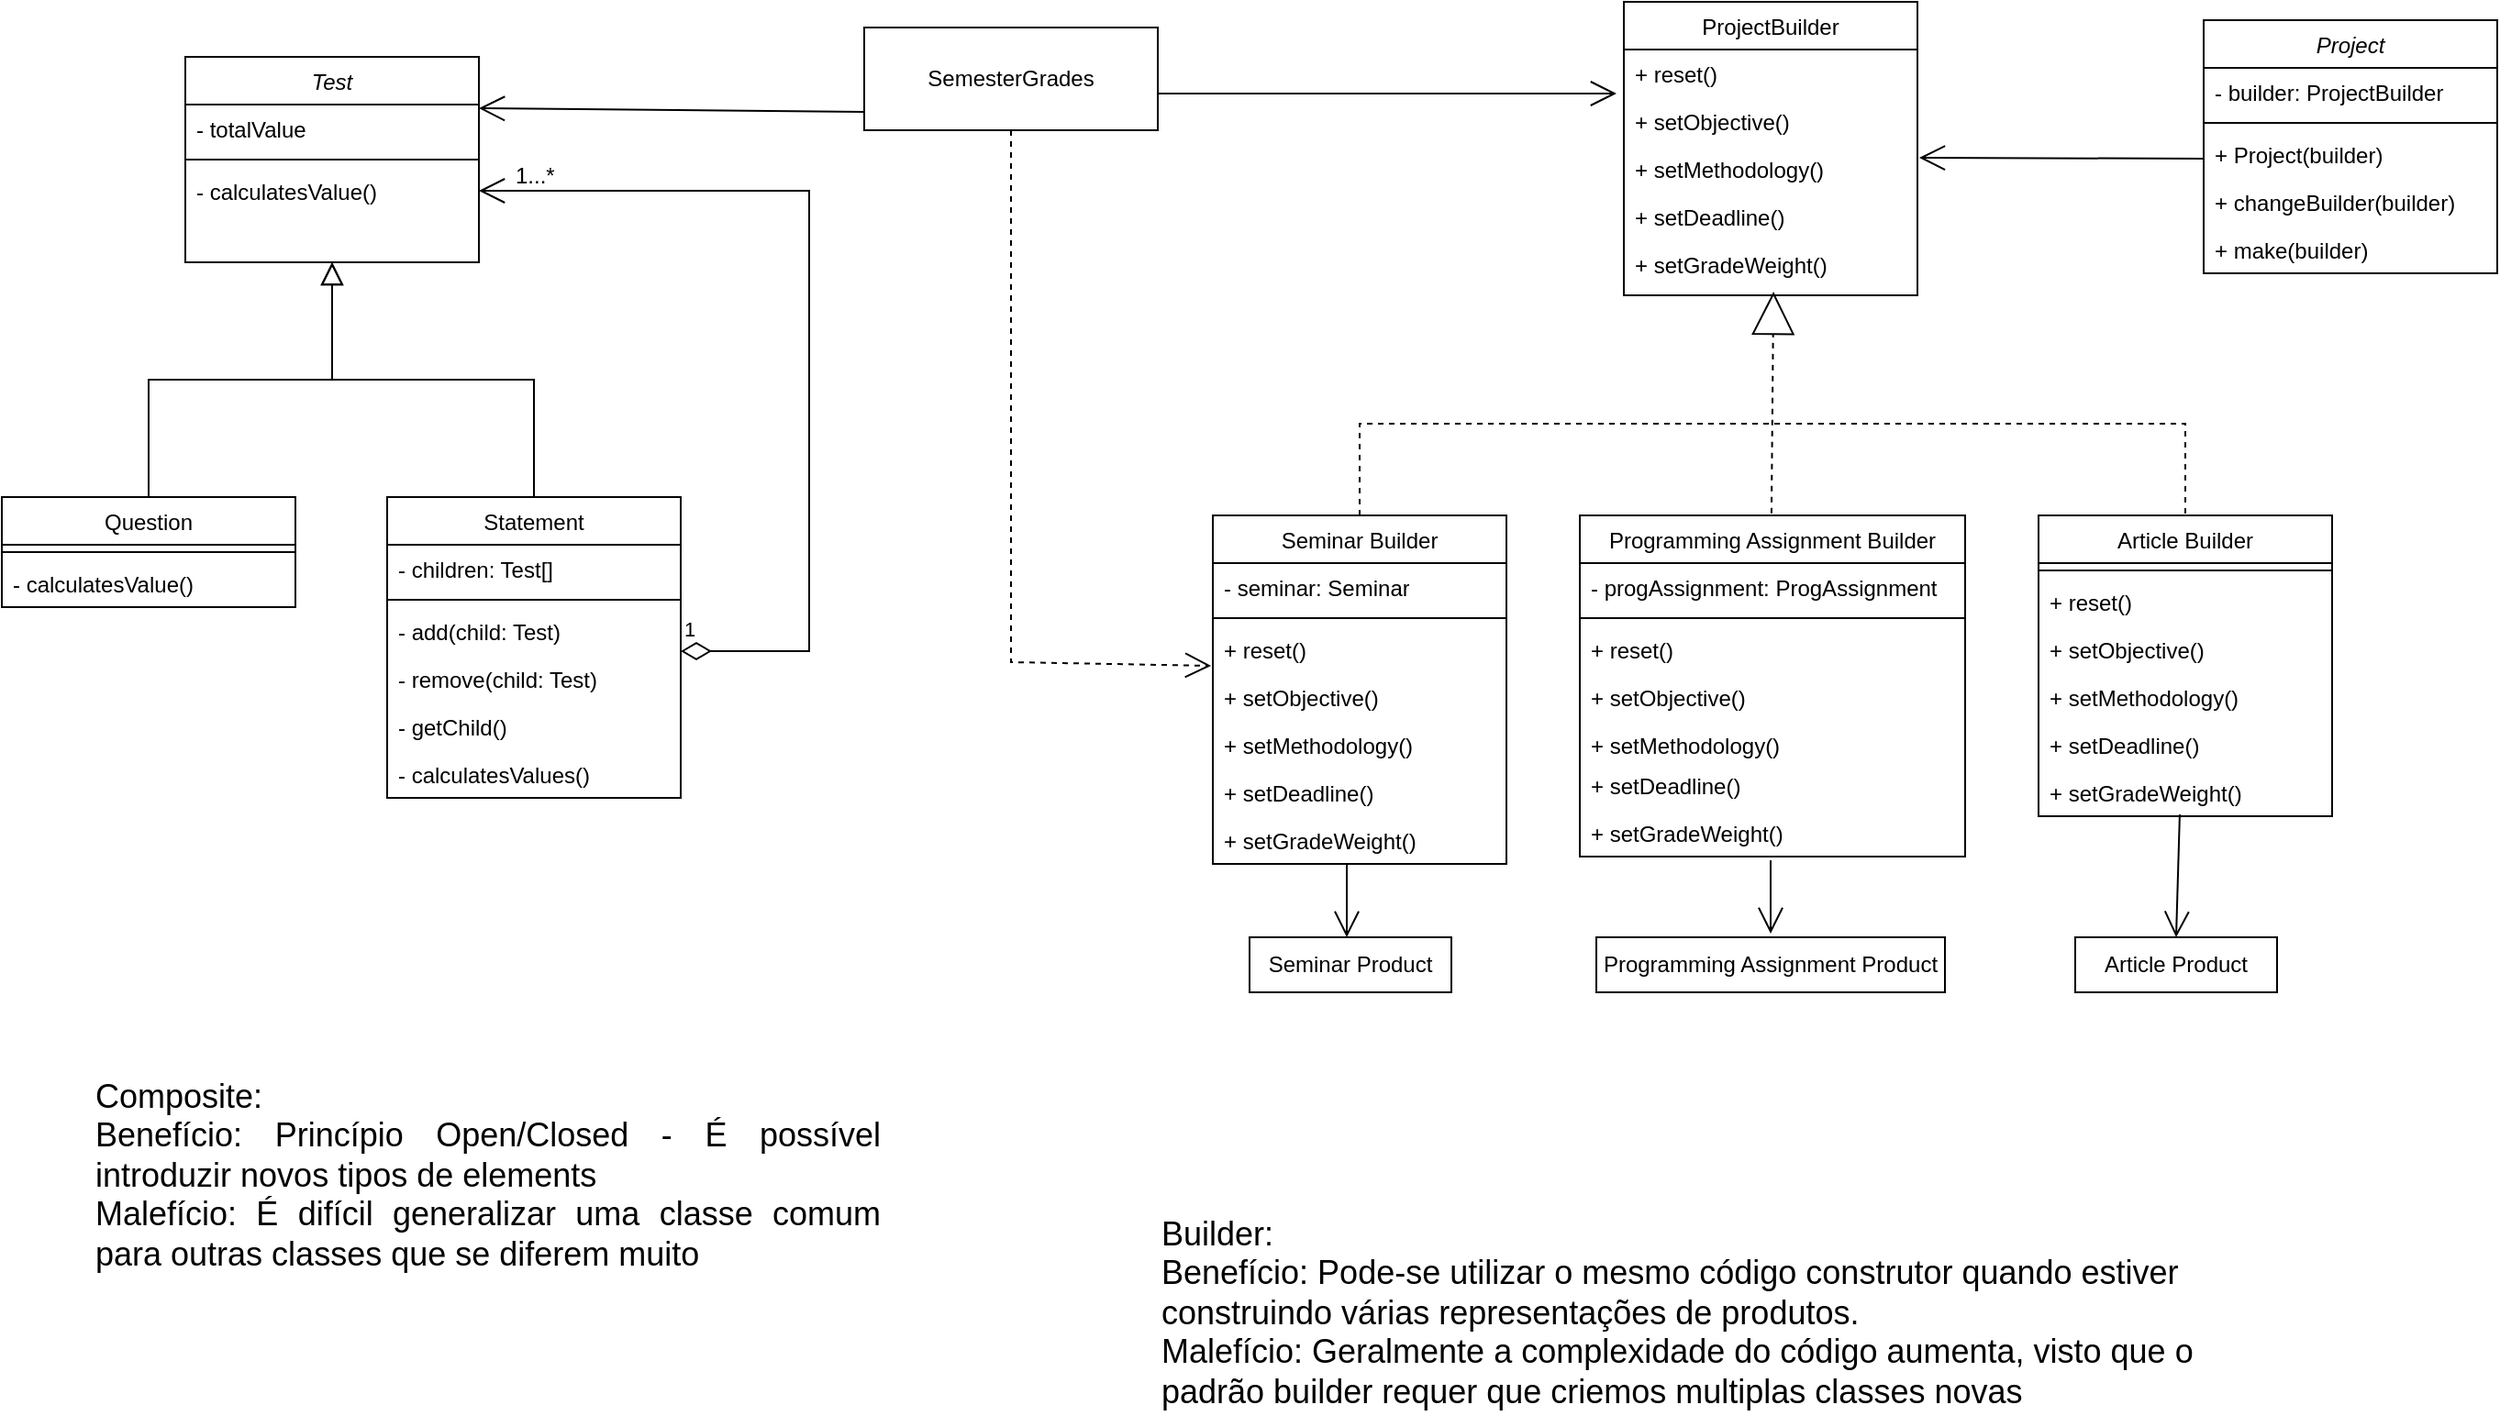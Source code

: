 <mxfile version="21.8.2" type="github">
  <diagram id="C5RBs43oDa-KdzZeNtuy" name="Page-1">
    <mxGraphModel dx="1434" dy="782" grid="1" gridSize="10" guides="1" tooltips="1" connect="1" arrows="1" fold="1" page="1" pageScale="1" pageWidth="827" pageHeight="1169" math="0" shadow="0">
      <root>
        <mxCell id="WIyWlLk6GJQsqaUBKTNV-0" />
        <mxCell id="WIyWlLk6GJQsqaUBKTNV-1" parent="WIyWlLk6GJQsqaUBKTNV-0" />
        <mxCell id="zkfFHV4jXpPFQw0GAbJ--0" value="Test" style="swimlane;fontStyle=2;align=center;verticalAlign=top;childLayout=stackLayout;horizontal=1;startSize=26;horizontalStack=0;resizeParent=1;resizeLast=0;collapsible=1;marginBottom=0;rounded=0;shadow=0;strokeWidth=1;" parent="WIyWlLk6GJQsqaUBKTNV-1" vertex="1">
          <mxGeometry x="220" y="120" width="160" height="112" as="geometry">
            <mxRectangle x="230" y="140" width="160" height="26" as="alternateBounds" />
          </mxGeometry>
        </mxCell>
        <mxCell id="zkfFHV4jXpPFQw0GAbJ--3" value="- totalValue" style="text;align=left;verticalAlign=top;spacingLeft=4;spacingRight=4;overflow=hidden;rotatable=0;points=[[0,0.5],[1,0.5]];portConstraint=eastwest;rounded=0;shadow=0;html=0;" parent="zkfFHV4jXpPFQw0GAbJ--0" vertex="1">
          <mxGeometry y="26" width="160" height="26" as="geometry" />
        </mxCell>
        <mxCell id="zkfFHV4jXpPFQw0GAbJ--4" value="" style="line;html=1;strokeWidth=1;align=left;verticalAlign=middle;spacingTop=-1;spacingLeft=3;spacingRight=3;rotatable=0;labelPosition=right;points=[];portConstraint=eastwest;" parent="zkfFHV4jXpPFQw0GAbJ--0" vertex="1">
          <mxGeometry y="52" width="160" height="8" as="geometry" />
        </mxCell>
        <mxCell id="zkfFHV4jXpPFQw0GAbJ--5" value="- calculatesValue()" style="text;align=left;verticalAlign=top;spacingLeft=4;spacingRight=4;overflow=hidden;rotatable=0;points=[[0,0.5],[1,0.5]];portConstraint=eastwest;" parent="zkfFHV4jXpPFQw0GAbJ--0" vertex="1">
          <mxGeometry y="60" width="160" height="26" as="geometry" />
        </mxCell>
        <mxCell id="zkfFHV4jXpPFQw0GAbJ--6" value="Question" style="swimlane;fontStyle=0;align=center;verticalAlign=top;childLayout=stackLayout;horizontal=1;startSize=26;horizontalStack=0;resizeParent=1;resizeLast=0;collapsible=1;marginBottom=0;rounded=0;shadow=0;strokeWidth=1;" parent="WIyWlLk6GJQsqaUBKTNV-1" vertex="1">
          <mxGeometry x="120" y="360" width="160" height="60" as="geometry">
            <mxRectangle x="130" y="380" width="160" height="26" as="alternateBounds" />
          </mxGeometry>
        </mxCell>
        <mxCell id="zkfFHV4jXpPFQw0GAbJ--9" value="" style="line;html=1;strokeWidth=1;align=left;verticalAlign=middle;spacingTop=-1;spacingLeft=3;spacingRight=3;rotatable=0;labelPosition=right;points=[];portConstraint=eastwest;" parent="zkfFHV4jXpPFQw0GAbJ--6" vertex="1">
          <mxGeometry y="26" width="160" height="8" as="geometry" />
        </mxCell>
        <mxCell id="zkfFHV4jXpPFQw0GAbJ--11" value="- calculatesValue()" style="text;align=left;verticalAlign=top;spacingLeft=4;spacingRight=4;overflow=hidden;rotatable=0;points=[[0,0.5],[1,0.5]];portConstraint=eastwest;" parent="zkfFHV4jXpPFQw0GAbJ--6" vertex="1">
          <mxGeometry y="34" width="160" height="26" as="geometry" />
        </mxCell>
        <mxCell id="zkfFHV4jXpPFQw0GAbJ--12" value="" style="endArrow=block;endSize=10;endFill=0;shadow=0;strokeWidth=1;rounded=0;edgeStyle=elbowEdgeStyle;elbow=vertical;" parent="WIyWlLk6GJQsqaUBKTNV-1" source="zkfFHV4jXpPFQw0GAbJ--6" target="zkfFHV4jXpPFQw0GAbJ--0" edge="1">
          <mxGeometry width="160" relative="1" as="geometry">
            <mxPoint x="200" y="203" as="sourcePoint" />
            <mxPoint x="200" y="203" as="targetPoint" />
          </mxGeometry>
        </mxCell>
        <mxCell id="zkfFHV4jXpPFQw0GAbJ--13" value="Statement" style="swimlane;fontStyle=0;align=center;verticalAlign=top;childLayout=stackLayout;horizontal=1;startSize=26;horizontalStack=0;resizeParent=1;resizeLast=0;collapsible=1;marginBottom=0;rounded=0;shadow=0;strokeWidth=1;" parent="WIyWlLk6GJQsqaUBKTNV-1" vertex="1">
          <mxGeometry x="330" y="360" width="160" height="164" as="geometry">
            <mxRectangle x="340" y="380" width="170" height="26" as="alternateBounds" />
          </mxGeometry>
        </mxCell>
        <mxCell id="zkfFHV4jXpPFQw0GAbJ--14" value="- children: Test[]" style="text;align=left;verticalAlign=top;spacingLeft=4;spacingRight=4;overflow=hidden;rotatable=0;points=[[0,0.5],[1,0.5]];portConstraint=eastwest;" parent="zkfFHV4jXpPFQw0GAbJ--13" vertex="1">
          <mxGeometry y="26" width="160" height="26" as="geometry" />
        </mxCell>
        <mxCell id="zkfFHV4jXpPFQw0GAbJ--15" value="" style="line;html=1;strokeWidth=1;align=left;verticalAlign=middle;spacingTop=-1;spacingLeft=3;spacingRight=3;rotatable=0;labelPosition=right;points=[];portConstraint=eastwest;" parent="zkfFHV4jXpPFQw0GAbJ--13" vertex="1">
          <mxGeometry y="52" width="160" height="8" as="geometry" />
        </mxCell>
        <mxCell id="dpUec-KGL-MPcXg_rtQV-7" value="- add(child: Test)" style="text;align=left;verticalAlign=top;spacingLeft=4;spacingRight=4;overflow=hidden;rotatable=0;points=[[0,0.5],[1,0.5]];portConstraint=eastwest;" parent="zkfFHV4jXpPFQw0GAbJ--13" vertex="1">
          <mxGeometry y="60" width="160" height="26" as="geometry" />
        </mxCell>
        <mxCell id="dpUec-KGL-MPcXg_rtQV-8" value="- remove(child: Test)" style="text;align=left;verticalAlign=top;spacingLeft=4;spacingRight=4;overflow=hidden;rotatable=0;points=[[0,0.5],[1,0.5]];portConstraint=eastwest;" parent="zkfFHV4jXpPFQw0GAbJ--13" vertex="1">
          <mxGeometry y="86" width="160" height="26" as="geometry" />
        </mxCell>
        <mxCell id="dpUec-KGL-MPcXg_rtQV-9" value="- getChild()" style="text;align=left;verticalAlign=top;spacingLeft=4;spacingRight=4;overflow=hidden;rotatable=0;points=[[0,0.5],[1,0.5]];portConstraint=eastwest;" parent="zkfFHV4jXpPFQw0GAbJ--13" vertex="1">
          <mxGeometry y="112" width="160" height="26" as="geometry" />
        </mxCell>
        <mxCell id="dpUec-KGL-MPcXg_rtQV-11" value="- calculatesValues()" style="text;align=left;verticalAlign=top;spacingLeft=4;spacingRight=4;overflow=hidden;rotatable=0;points=[[0,0.5],[1,0.5]];portConstraint=eastwest;" parent="zkfFHV4jXpPFQw0GAbJ--13" vertex="1">
          <mxGeometry y="138" width="160" height="26" as="geometry" />
        </mxCell>
        <mxCell id="zkfFHV4jXpPFQw0GAbJ--16" value="" style="endArrow=block;endSize=10;endFill=0;shadow=0;strokeWidth=1;rounded=0;edgeStyle=elbowEdgeStyle;elbow=vertical;" parent="WIyWlLk6GJQsqaUBKTNV-1" source="zkfFHV4jXpPFQw0GAbJ--13" target="zkfFHV4jXpPFQw0GAbJ--0" edge="1">
          <mxGeometry width="160" relative="1" as="geometry">
            <mxPoint x="210" y="373" as="sourcePoint" />
            <mxPoint x="310" y="271" as="targetPoint" />
          </mxGeometry>
        </mxCell>
        <mxCell id="dpUec-KGL-MPcXg_rtQV-13" value="1...*" style="text;strokeColor=none;fillColor=none;align=left;verticalAlign=middle;spacingLeft=4;spacingRight=4;overflow=hidden;points=[[0,0.5],[1,0.5]];portConstraint=eastwest;rotatable=0;whiteSpace=wrap;html=1;" parent="WIyWlLk6GJQsqaUBKTNV-1" vertex="1">
          <mxGeometry x="394" y="170" width="40" height="30" as="geometry" />
        </mxCell>
        <mxCell id="dpUec-KGL-MPcXg_rtQV-16" value="" style="endArrow=open;endFill=1;endSize=12;html=1;rounded=0;entryX=1;entryY=0.25;entryDx=0;entryDy=0;exitX=0;exitY=0.75;exitDx=0;exitDy=0;" parent="WIyWlLk6GJQsqaUBKTNV-1" target="zkfFHV4jXpPFQw0GAbJ--0" edge="1">
          <mxGeometry width="160" relative="1" as="geometry">
            <mxPoint x="590" y="150" as="sourcePoint" />
            <mxPoint x="770" y="380" as="targetPoint" />
          </mxGeometry>
        </mxCell>
        <mxCell id="dpUec-KGL-MPcXg_rtQV-17" value="1" style="endArrow=open;html=1;endSize=12;startArrow=diamondThin;startSize=14;startFill=0;edgeStyle=orthogonalEdgeStyle;align=left;verticalAlign=bottom;rounded=0;exitX=1;exitY=0.923;exitDx=0;exitDy=0;exitPerimeter=0;entryX=1;entryY=0.5;entryDx=0;entryDy=0;" parent="WIyWlLk6GJQsqaUBKTNV-1" source="dpUec-KGL-MPcXg_rtQV-7" target="zkfFHV4jXpPFQw0GAbJ--5" edge="1">
          <mxGeometry x="-1" y="3" relative="1" as="geometry">
            <mxPoint x="480" y="400" as="sourcePoint" />
            <mxPoint x="560" y="200" as="targetPoint" />
            <Array as="points">
              <mxPoint x="560" y="444" />
              <mxPoint x="560" y="193" />
            </Array>
          </mxGeometry>
        </mxCell>
        <mxCell id="dpUec-KGL-MPcXg_rtQV-19" value="ProjectBuilder" style="swimlane;fontStyle=0;align=center;verticalAlign=top;childLayout=stackLayout;horizontal=1;startSize=26;horizontalStack=0;resizeParent=1;resizeLast=0;collapsible=1;marginBottom=0;rounded=0;shadow=0;strokeWidth=1;" parent="WIyWlLk6GJQsqaUBKTNV-1" vertex="1">
          <mxGeometry x="1004" y="90" width="160" height="160" as="geometry">
            <mxRectangle x="340" y="380" width="170" height="26" as="alternateBounds" />
          </mxGeometry>
        </mxCell>
        <mxCell id="dpUec-KGL-MPcXg_rtQV-22" value="+ reset()" style="text;align=left;verticalAlign=top;spacingLeft=4;spacingRight=4;overflow=hidden;rotatable=0;points=[[0,0.5],[1,0.5]];portConstraint=eastwest;" parent="dpUec-KGL-MPcXg_rtQV-19" vertex="1">
          <mxGeometry y="26" width="160" height="26" as="geometry" />
        </mxCell>
        <mxCell id="dpUec-KGL-MPcXg_rtQV-23" value="+ setObjective()" style="text;align=left;verticalAlign=top;spacingLeft=4;spacingRight=4;overflow=hidden;rotatable=0;points=[[0,0.5],[1,0.5]];portConstraint=eastwest;" parent="dpUec-KGL-MPcXg_rtQV-19" vertex="1">
          <mxGeometry y="52" width="160" height="26" as="geometry" />
        </mxCell>
        <mxCell id="dpUec-KGL-MPcXg_rtQV-24" value="+ setMethodology()" style="text;align=left;verticalAlign=top;spacingLeft=4;spacingRight=4;overflow=hidden;rotatable=0;points=[[0,0.5],[1,0.5]];portConstraint=eastwest;" parent="dpUec-KGL-MPcXg_rtQV-19" vertex="1">
          <mxGeometry y="78" width="160" height="26" as="geometry" />
        </mxCell>
        <mxCell id="dpUec-KGL-MPcXg_rtQV-25" value="+ setDeadline()" style="text;align=left;verticalAlign=top;spacingLeft=4;spacingRight=4;overflow=hidden;rotatable=0;points=[[0,0.5],[1,0.5]];portConstraint=eastwest;" parent="dpUec-KGL-MPcXg_rtQV-19" vertex="1">
          <mxGeometry y="104" width="160" height="26" as="geometry" />
        </mxCell>
        <mxCell id="dpUec-KGL-MPcXg_rtQV-35" value="+ setGradeWeight()" style="text;strokeColor=none;fillColor=none;align=left;verticalAlign=top;spacingLeft=4;spacingRight=4;overflow=hidden;rotatable=0;points=[[0,0.5],[1,0.5]];portConstraint=eastwest;whiteSpace=wrap;html=1;" parent="dpUec-KGL-MPcXg_rtQV-19" vertex="1">
          <mxGeometry y="130" width="160" height="26" as="geometry" />
        </mxCell>
        <mxCell id="dpUec-KGL-MPcXg_rtQV-26" value="Project" style="swimlane;fontStyle=2;align=center;verticalAlign=top;childLayout=stackLayout;horizontal=1;startSize=26;horizontalStack=0;resizeParent=1;resizeLast=0;collapsible=1;marginBottom=0;rounded=0;shadow=0;strokeWidth=1;" parent="WIyWlLk6GJQsqaUBKTNV-1" vertex="1">
          <mxGeometry x="1320" y="100" width="160" height="138" as="geometry">
            <mxRectangle x="230" y="140" width="160" height="26" as="alternateBounds" />
          </mxGeometry>
        </mxCell>
        <mxCell id="dpUec-KGL-MPcXg_rtQV-27" value="- builder: ProjectBuilder" style="text;align=left;verticalAlign=top;spacingLeft=4;spacingRight=4;overflow=hidden;rotatable=0;points=[[0,0.5],[1,0.5]];portConstraint=eastwest;rounded=0;shadow=0;html=0;" parent="dpUec-KGL-MPcXg_rtQV-26" vertex="1">
          <mxGeometry y="26" width="160" height="26" as="geometry" />
        </mxCell>
        <mxCell id="dpUec-KGL-MPcXg_rtQV-28" value="" style="line;html=1;strokeWidth=1;align=left;verticalAlign=middle;spacingTop=-1;spacingLeft=3;spacingRight=3;rotatable=0;labelPosition=right;points=[];portConstraint=eastwest;" parent="dpUec-KGL-MPcXg_rtQV-26" vertex="1">
          <mxGeometry y="52" width="160" height="8" as="geometry" />
        </mxCell>
        <mxCell id="dpUec-KGL-MPcXg_rtQV-29" value="+ Project(builder)&#xa;" style="text;align=left;verticalAlign=top;spacingLeft=4;spacingRight=4;overflow=hidden;rotatable=0;points=[[0,0.5],[1,0.5]];portConstraint=eastwest;" parent="dpUec-KGL-MPcXg_rtQV-26" vertex="1">
          <mxGeometry y="60" width="160" height="26" as="geometry" />
        </mxCell>
        <mxCell id="dpUec-KGL-MPcXg_rtQV-33" value="+ changeBuilder(builder)" style="text;strokeColor=none;fillColor=none;align=left;verticalAlign=top;spacingLeft=4;spacingRight=4;overflow=hidden;rotatable=0;points=[[0,0.5],[1,0.5]];portConstraint=eastwest;whiteSpace=wrap;html=1;" parent="dpUec-KGL-MPcXg_rtQV-26" vertex="1">
          <mxGeometry y="86" width="160" height="26" as="geometry" />
        </mxCell>
        <mxCell id="dpUec-KGL-MPcXg_rtQV-34" value="+ make(builder)" style="text;strokeColor=none;fillColor=none;align=left;verticalAlign=top;spacingLeft=4;spacingRight=4;overflow=hidden;rotatable=0;points=[[0,0.5],[1,0.5]];portConstraint=eastwest;whiteSpace=wrap;html=1;" parent="dpUec-KGL-MPcXg_rtQV-26" vertex="1">
          <mxGeometry y="112" width="160" height="26" as="geometry" />
        </mxCell>
        <mxCell id="dpUec-KGL-MPcXg_rtQV-43" value="Seminar Builder" style="swimlane;fontStyle=0;align=center;verticalAlign=top;childLayout=stackLayout;horizontal=1;startSize=26;horizontalStack=0;resizeParent=1;resizeLast=0;collapsible=1;marginBottom=0;rounded=0;shadow=0;strokeWidth=1;" parent="WIyWlLk6GJQsqaUBKTNV-1" vertex="1">
          <mxGeometry x="780" y="370" width="160" height="190" as="geometry">
            <mxRectangle x="340" y="380" width="170" height="26" as="alternateBounds" />
          </mxGeometry>
        </mxCell>
        <mxCell id="dpUec-KGL-MPcXg_rtQV-65" value="- seminar: Seminar" style="text;strokeColor=none;fillColor=none;align=left;verticalAlign=top;spacingLeft=4;spacingRight=4;overflow=hidden;rotatable=0;points=[[0,0.5],[1,0.5]];portConstraint=eastwest;whiteSpace=wrap;html=1;" parent="dpUec-KGL-MPcXg_rtQV-43" vertex="1">
          <mxGeometry y="26" width="160" height="26" as="geometry" />
        </mxCell>
        <mxCell id="dpUec-KGL-MPcXg_rtQV-44" value="" style="line;html=1;strokeWidth=1;align=left;verticalAlign=middle;spacingTop=-1;spacingLeft=3;spacingRight=3;rotatable=0;labelPosition=right;points=[];portConstraint=eastwest;" parent="dpUec-KGL-MPcXg_rtQV-43" vertex="1">
          <mxGeometry y="52" width="160" height="8" as="geometry" />
        </mxCell>
        <mxCell id="dpUec-KGL-MPcXg_rtQV-45" value="+ reset()" style="text;align=left;verticalAlign=top;spacingLeft=4;spacingRight=4;overflow=hidden;rotatable=0;points=[[0,0.5],[1,0.5]];portConstraint=eastwest;" parent="dpUec-KGL-MPcXg_rtQV-43" vertex="1">
          <mxGeometry y="60" width="160" height="26" as="geometry" />
        </mxCell>
        <mxCell id="dpUec-KGL-MPcXg_rtQV-46" value="+ setObjective()" style="text;align=left;verticalAlign=top;spacingLeft=4;spacingRight=4;overflow=hidden;rotatable=0;points=[[0,0.5],[1,0.5]];portConstraint=eastwest;" parent="dpUec-KGL-MPcXg_rtQV-43" vertex="1">
          <mxGeometry y="86" width="160" height="26" as="geometry" />
        </mxCell>
        <mxCell id="dpUec-KGL-MPcXg_rtQV-47" value="+ setMethodology()" style="text;align=left;verticalAlign=top;spacingLeft=4;spacingRight=4;overflow=hidden;rotatable=0;points=[[0,0.5],[1,0.5]];portConstraint=eastwest;" parent="dpUec-KGL-MPcXg_rtQV-43" vertex="1">
          <mxGeometry y="112" width="160" height="26" as="geometry" />
        </mxCell>
        <mxCell id="dpUec-KGL-MPcXg_rtQV-48" value="+ setDeadline()" style="text;align=left;verticalAlign=top;spacingLeft=4;spacingRight=4;overflow=hidden;rotatable=0;points=[[0,0.5],[1,0.5]];portConstraint=eastwest;" parent="dpUec-KGL-MPcXg_rtQV-43" vertex="1">
          <mxGeometry y="138" width="160" height="26" as="geometry" />
        </mxCell>
        <mxCell id="dpUec-KGL-MPcXg_rtQV-49" value="+ setGradeWeight()" style="text;strokeColor=none;fillColor=none;align=left;verticalAlign=top;spacingLeft=4;spacingRight=4;overflow=hidden;rotatable=0;points=[[0,0.5],[1,0.5]];portConstraint=eastwest;whiteSpace=wrap;html=1;" parent="dpUec-KGL-MPcXg_rtQV-43" vertex="1">
          <mxGeometry y="164" width="160" height="26" as="geometry" />
        </mxCell>
        <mxCell id="dpUec-KGL-MPcXg_rtQV-50" value="Programming Assignment Builder" style="swimlane;fontStyle=0;align=center;verticalAlign=top;childLayout=stackLayout;horizontal=1;startSize=26;horizontalStack=0;resizeParent=1;resizeLast=0;collapsible=1;marginBottom=0;rounded=0;shadow=0;strokeWidth=1;" parent="WIyWlLk6GJQsqaUBKTNV-1" vertex="1">
          <mxGeometry x="980" y="370" width="210" height="186" as="geometry">
            <mxRectangle x="340" y="380" width="170" height="26" as="alternateBounds" />
          </mxGeometry>
        </mxCell>
        <mxCell id="dpUec-KGL-MPcXg_rtQV-66" value="- progAssignment: ProgAssignment" style="text;strokeColor=none;fillColor=none;align=left;verticalAlign=top;spacingLeft=4;spacingRight=4;overflow=hidden;rotatable=0;points=[[0,0.5],[1,0.5]];portConstraint=eastwest;whiteSpace=wrap;html=1;" parent="dpUec-KGL-MPcXg_rtQV-50" vertex="1">
          <mxGeometry y="26" width="210" height="26" as="geometry" />
        </mxCell>
        <mxCell id="dpUec-KGL-MPcXg_rtQV-51" value="" style="line;html=1;strokeWidth=1;align=left;verticalAlign=middle;spacingTop=-1;spacingLeft=3;spacingRight=3;rotatable=0;labelPosition=right;points=[];portConstraint=eastwest;" parent="dpUec-KGL-MPcXg_rtQV-50" vertex="1">
          <mxGeometry y="52" width="210" height="8" as="geometry" />
        </mxCell>
        <mxCell id="dpUec-KGL-MPcXg_rtQV-52" value="+ reset()" style="text;align=left;verticalAlign=top;spacingLeft=4;spacingRight=4;overflow=hidden;rotatable=0;points=[[0,0.5],[1,0.5]];portConstraint=eastwest;" parent="dpUec-KGL-MPcXg_rtQV-50" vertex="1">
          <mxGeometry y="60" width="210" height="26" as="geometry" />
        </mxCell>
        <mxCell id="dpUec-KGL-MPcXg_rtQV-53" value="+ setObjective()" style="text;align=left;verticalAlign=top;spacingLeft=4;spacingRight=4;overflow=hidden;rotatable=0;points=[[0,0.5],[1,0.5]];portConstraint=eastwest;" parent="dpUec-KGL-MPcXg_rtQV-50" vertex="1">
          <mxGeometry y="86" width="210" height="26" as="geometry" />
        </mxCell>
        <mxCell id="dpUec-KGL-MPcXg_rtQV-54" value="+ setMethodology()" style="text;align=left;verticalAlign=top;spacingLeft=4;spacingRight=4;overflow=hidden;rotatable=0;points=[[0,0.5],[1,0.5]];portConstraint=eastwest;" parent="dpUec-KGL-MPcXg_rtQV-50" vertex="1">
          <mxGeometry y="112" width="210" height="22" as="geometry" />
        </mxCell>
        <mxCell id="dpUec-KGL-MPcXg_rtQV-55" value="+ setDeadline()" style="text;align=left;verticalAlign=top;spacingLeft=4;spacingRight=4;overflow=hidden;rotatable=0;points=[[0,0.5],[1,0.5]];portConstraint=eastwest;" parent="dpUec-KGL-MPcXg_rtQV-50" vertex="1">
          <mxGeometry y="134" width="210" height="26" as="geometry" />
        </mxCell>
        <mxCell id="dpUec-KGL-MPcXg_rtQV-56" value="+ setGradeWeight()" style="text;strokeColor=none;fillColor=none;align=left;verticalAlign=top;spacingLeft=4;spacingRight=4;overflow=hidden;rotatable=0;points=[[0,0.5],[1,0.5]];portConstraint=eastwest;whiteSpace=wrap;html=1;" parent="dpUec-KGL-MPcXg_rtQV-50" vertex="1">
          <mxGeometry y="160" width="210" height="26" as="geometry" />
        </mxCell>
        <mxCell id="dpUec-KGL-MPcXg_rtQV-57" value="Article Builder" style="swimlane;fontStyle=0;align=center;verticalAlign=top;childLayout=stackLayout;horizontal=1;startSize=26;horizontalStack=0;resizeParent=1;resizeLast=0;collapsible=1;marginBottom=0;rounded=0;shadow=0;strokeWidth=1;" parent="WIyWlLk6GJQsqaUBKTNV-1" vertex="1">
          <mxGeometry x="1230" y="370" width="160" height="164" as="geometry">
            <mxRectangle x="340" y="380" width="170" height="26" as="alternateBounds" />
          </mxGeometry>
        </mxCell>
        <mxCell id="dpUec-KGL-MPcXg_rtQV-58" value="" style="line;html=1;strokeWidth=1;align=left;verticalAlign=middle;spacingTop=-1;spacingLeft=3;spacingRight=3;rotatable=0;labelPosition=right;points=[];portConstraint=eastwest;" parent="dpUec-KGL-MPcXg_rtQV-57" vertex="1">
          <mxGeometry y="26" width="160" height="8" as="geometry" />
        </mxCell>
        <mxCell id="dpUec-KGL-MPcXg_rtQV-59" value="+ reset()" style="text;align=left;verticalAlign=top;spacingLeft=4;spacingRight=4;overflow=hidden;rotatable=0;points=[[0,0.5],[1,0.5]];portConstraint=eastwest;" parent="dpUec-KGL-MPcXg_rtQV-57" vertex="1">
          <mxGeometry y="34" width="160" height="26" as="geometry" />
        </mxCell>
        <mxCell id="dpUec-KGL-MPcXg_rtQV-60" value="+ setObjective()" style="text;align=left;verticalAlign=top;spacingLeft=4;spacingRight=4;overflow=hidden;rotatable=0;points=[[0,0.5],[1,0.5]];portConstraint=eastwest;" parent="dpUec-KGL-MPcXg_rtQV-57" vertex="1">
          <mxGeometry y="60" width="160" height="26" as="geometry" />
        </mxCell>
        <mxCell id="dpUec-KGL-MPcXg_rtQV-61" value="+ setMethodology()" style="text;align=left;verticalAlign=top;spacingLeft=4;spacingRight=4;overflow=hidden;rotatable=0;points=[[0,0.5],[1,0.5]];portConstraint=eastwest;" parent="dpUec-KGL-MPcXg_rtQV-57" vertex="1">
          <mxGeometry y="86" width="160" height="26" as="geometry" />
        </mxCell>
        <mxCell id="dpUec-KGL-MPcXg_rtQV-62" value="+ setDeadline()" style="text;align=left;verticalAlign=top;spacingLeft=4;spacingRight=4;overflow=hidden;rotatable=0;points=[[0,0.5],[1,0.5]];portConstraint=eastwest;" parent="dpUec-KGL-MPcXg_rtQV-57" vertex="1">
          <mxGeometry y="112" width="160" height="26" as="geometry" />
        </mxCell>
        <mxCell id="dpUec-KGL-MPcXg_rtQV-63" value="+ setGradeWeight()" style="text;strokeColor=none;fillColor=none;align=left;verticalAlign=top;spacingLeft=4;spacingRight=4;overflow=hidden;rotatable=0;points=[[0,0.5],[1,0.5]];portConstraint=eastwest;whiteSpace=wrap;html=1;" parent="dpUec-KGL-MPcXg_rtQV-57" vertex="1">
          <mxGeometry y="138" width="160" height="26" as="geometry" />
        </mxCell>
        <mxCell id="xGQH6duNHpju4haWMkZg-0" value="" style="endArrow=block;dashed=1;endFill=0;endSize=21;html=1;rounded=0;strokeWidth=1;exitX=0.371;exitY=0.005;exitDx=0;exitDy=0;exitPerimeter=0;" edge="1" parent="WIyWlLk6GJQsqaUBKTNV-1">
          <mxGeometry width="160" relative="1" as="geometry">
            <mxPoint x="1084.46" y="368.93" as="sourcePoint" />
            <mxPoint x="1085.55" y="248" as="targetPoint" />
          </mxGeometry>
        </mxCell>
        <mxCell id="xGQH6duNHpju4haWMkZg-3" value="" style="endArrow=none;dashed=1;html=1;rounded=0;exitX=0.5;exitY=0;exitDx=0;exitDy=0;entryX=0.5;entryY=0;entryDx=0;entryDy=0;" edge="1" parent="WIyWlLk6GJQsqaUBKTNV-1" source="dpUec-KGL-MPcXg_rtQV-43" target="dpUec-KGL-MPcXg_rtQV-57">
          <mxGeometry width="50" height="50" relative="1" as="geometry">
            <mxPoint x="930" y="350" as="sourcePoint" />
            <mxPoint x="980" y="300" as="targetPoint" />
            <Array as="points">
              <mxPoint x="860" y="320" />
              <mxPoint x="1310" y="320" />
            </Array>
          </mxGeometry>
        </mxCell>
        <mxCell id="xGQH6duNHpju4haWMkZg-4" value="" style="endArrow=open;endFill=1;endSize=12;html=1;rounded=0;entryX=1.006;entryY=0.269;entryDx=0;entryDy=0;entryPerimeter=0;" edge="1" parent="WIyWlLk6GJQsqaUBKTNV-1" target="dpUec-KGL-MPcXg_rtQV-24">
          <mxGeometry width="160" relative="1" as="geometry">
            <mxPoint x="1320" y="175.5" as="sourcePoint" />
            <mxPoint x="1170" y="176" as="targetPoint" />
          </mxGeometry>
        </mxCell>
        <mxCell id="xGQH6duNHpju4haWMkZg-5" value="Seminar Product" style="html=1;whiteSpace=wrap;" vertex="1" parent="WIyWlLk6GJQsqaUBKTNV-1">
          <mxGeometry x="800" y="600" width="110" height="30" as="geometry" />
        </mxCell>
        <mxCell id="xGQH6duNHpju4haWMkZg-7" value="Programming Assignment Product" style="html=1;whiteSpace=wrap;" vertex="1" parent="WIyWlLk6GJQsqaUBKTNV-1">
          <mxGeometry x="989" y="600" width="190" height="30" as="geometry" />
        </mxCell>
        <mxCell id="xGQH6duNHpju4haWMkZg-8" value="Article Product" style="html=1;whiteSpace=wrap;" vertex="1" parent="WIyWlLk6GJQsqaUBKTNV-1">
          <mxGeometry x="1250" y="600" width="110" height="30" as="geometry" />
        </mxCell>
        <mxCell id="xGQH6duNHpju4haWMkZg-9" value="" style="endArrow=open;endFill=1;endSize=12;html=1;rounded=0;" edge="1" parent="WIyWlLk6GJQsqaUBKTNV-1">
          <mxGeometry width="160" relative="1" as="geometry">
            <mxPoint x="853" y="560" as="sourcePoint" />
            <mxPoint x="853" y="600" as="targetPoint" />
          </mxGeometry>
        </mxCell>
        <mxCell id="xGQH6duNHpju4haWMkZg-10" value="" style="endArrow=open;endFill=1;endSize=12;html=1;rounded=0;" edge="1" parent="WIyWlLk6GJQsqaUBKTNV-1">
          <mxGeometry width="160" relative="1" as="geometry">
            <mxPoint x="1084" y="558" as="sourcePoint" />
            <mxPoint x="1084" y="598" as="targetPoint" />
          </mxGeometry>
        </mxCell>
        <mxCell id="xGQH6duNHpju4haWMkZg-11" value="" style="endArrow=open;endFill=1;endSize=12;html=1;rounded=0;entryX=0.5;entryY=0;entryDx=0;entryDy=0;exitX=0.481;exitY=0.962;exitDx=0;exitDy=0;exitPerimeter=0;" edge="1" parent="WIyWlLk6GJQsqaUBKTNV-1" source="dpUec-KGL-MPcXg_rtQV-63" target="xGQH6duNHpju4haWMkZg-8">
          <mxGeometry width="160" relative="1" as="geometry">
            <mxPoint x="1310" y="540" as="sourcePoint" />
            <mxPoint x="1308" y="590" as="targetPoint" />
          </mxGeometry>
        </mxCell>
        <mxCell id="xGQH6duNHpju4haWMkZg-12" value="" style="endArrow=open;endFill=1;endSize=12;html=1;rounded=0;" edge="1" parent="WIyWlLk6GJQsqaUBKTNV-1">
          <mxGeometry width="160" relative="1" as="geometry">
            <mxPoint x="750" y="140" as="sourcePoint" />
            <mxPoint x="1000" y="140" as="targetPoint" />
          </mxGeometry>
        </mxCell>
        <mxCell id="xGQH6duNHpju4haWMkZg-13" value="" style="endArrow=open;endSize=12;dashed=1;html=1;rounded=0;exitX=0.5;exitY=1;exitDx=0;exitDy=0;entryX=-0.006;entryY=-0.154;entryDx=0;entryDy=0;entryPerimeter=0;" edge="1" parent="WIyWlLk6GJQsqaUBKTNV-1" target="dpUec-KGL-MPcXg_rtQV-46">
          <mxGeometry width="160" relative="1" as="geometry">
            <mxPoint x="670" y="160" as="sourcePoint" />
            <mxPoint x="850" y="230" as="targetPoint" />
            <Array as="points">
              <mxPoint x="670" y="450" />
            </Array>
          </mxGeometry>
        </mxCell>
        <mxCell id="xGQH6duNHpju4haWMkZg-14" value="SemesterGrades" style="html=1;whiteSpace=wrap;" vertex="1" parent="WIyWlLk6GJQsqaUBKTNV-1">
          <mxGeometry x="590" y="104" width="160" height="56" as="geometry" />
        </mxCell>
        <mxCell id="xGQH6duNHpju4haWMkZg-15" value="&lt;div style=&quot;text-align: justify;&quot;&gt;&lt;span style=&quot;background-color: initial;&quot;&gt;&lt;font style=&quot;font-size: 18px;&quot;&gt;Composite:&lt;/font&gt;&lt;/span&gt;&lt;/div&gt;&lt;div style=&quot;text-align: justify;&quot;&gt;&lt;span style=&quot;background-color: initial;&quot;&gt;&lt;font style=&quot;font-size: 18px;&quot;&gt;Benefício: Princípio Open/Closed - É possível introduzir novos tipos de elements&lt;/font&gt;&lt;/span&gt;&lt;/div&gt;&lt;div style=&quot;text-align: justify;&quot;&gt;&lt;span style=&quot;background-color: initial;&quot;&gt;&lt;font style=&quot;font-size: 18px;&quot;&gt;Malefício: É difícil generalizar uma classe comum para outras classes que se diferem muito&lt;/font&gt;&lt;/span&gt;&lt;/div&gt;" style="text;html=1;strokeColor=none;fillColor=none;align=center;verticalAlign=middle;whiteSpace=wrap;rounded=0;" vertex="1" parent="WIyWlLk6GJQsqaUBKTNV-1">
          <mxGeometry x="170" y="670" width="430" height="120" as="geometry" />
        </mxCell>
        <mxCell id="xGQH6duNHpju4haWMkZg-16" value="&lt;font style=&quot;font-size: 18px;&quot;&gt;Builder:&lt;br&gt;Benefício: Pode-se utilizar o mesmo código construtor quando estiver construindo várias representações de produtos.&lt;br&gt;Malefício: Geralmente a complexidade do código aumenta, visto que o padrão builder requer que criemos multiplas classes novas&lt;/font&gt;" style="text;html=1;strokeColor=none;fillColor=none;align=left;verticalAlign=middle;whiteSpace=wrap;rounded=0;" vertex="1" parent="WIyWlLk6GJQsqaUBKTNV-1">
          <mxGeometry x="750" y="750" width="570" height="110" as="geometry" />
        </mxCell>
      </root>
    </mxGraphModel>
  </diagram>
</mxfile>
